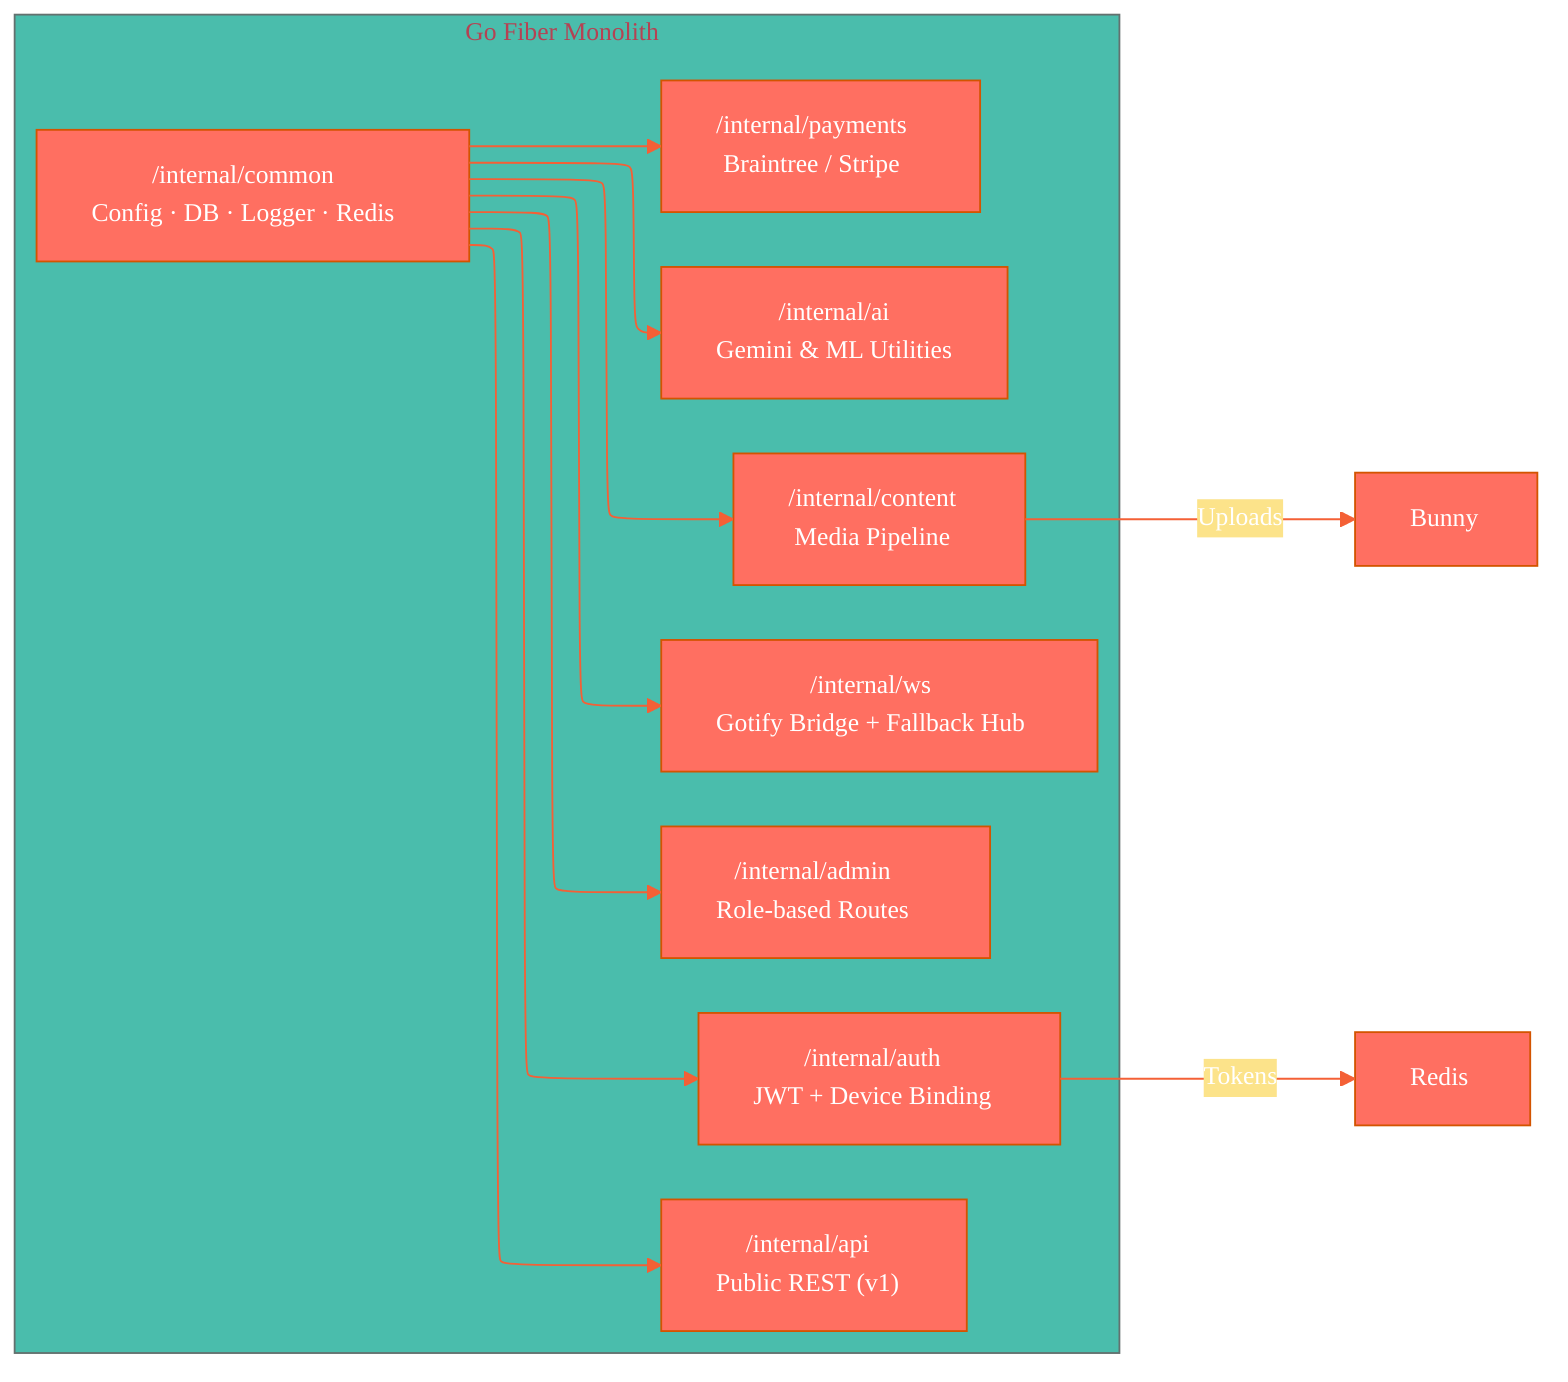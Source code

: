 %%{init: {
  "theme": "base",
  "themeVariables": {
    "primaryColor": "#FF6F61",
    "primaryTextColor": "#FFFFFF",
    "primaryBorderColor": "#D35400",
    "secondaryColor": "#FFE66D",
    "secondaryTextColor": "#23303B",
    "tertiaryColor": "#4ABDAC",
    "edgeLabelBackground": "#FCE38A",
    "fontFamily": "Poppins, sans-serif",
    "fontSize": "14px",
    "lineColor": "#F46036",
    "background": "#FFFFFF"
  },
  "flowchart": {
    "defaultRenderer": "elk",
    "htmlLabels": true,
    "curve": "basis"
  }
}}%%

graph LR
  subgraph "Go Fiber Monolith"
    A["/internal/common<br>Config · DB · Logger · Redis"]
    B["/internal/ws<br>Gotify Bridge + Fallback Hub"]
    C["/internal/api<br>Public REST (v1)"]
    D["/internal/admin<br>Role-based Routes"]
    E["/internal/content<br>Media Pipeline"]
    F["/internal/auth<br>JWT + Device Binding"]
    G["/internal/payments<br>Braintree / Stripe"]
    H["/internal/ai<br>Gemini & ML Utilities"]
  end
  A --> B & C & D & E & F & G & H
  E -->|Uploads| Bunny
  F -->|Tokens| Redis